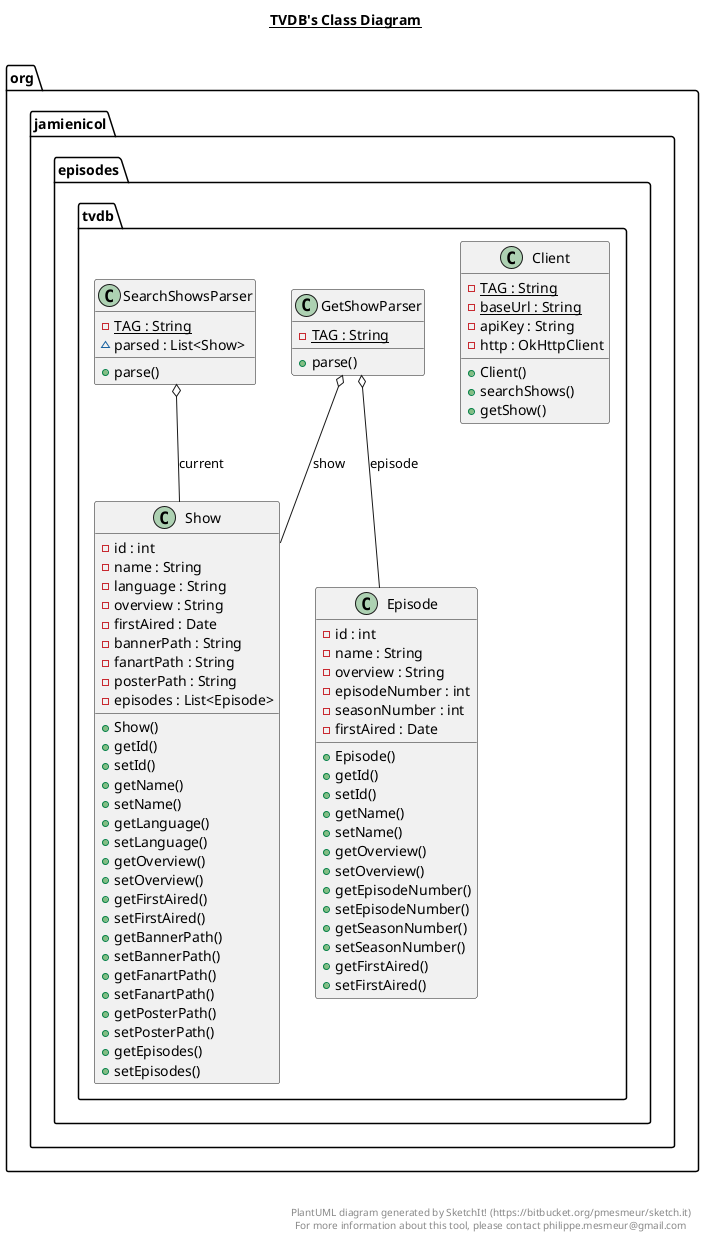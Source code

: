 @startuml

title __TVDB's Class Diagram__\n

  package org.jamienicol.episodes {
    package org.jamienicol.episodes.tvdb {
      class Client {
          {static} - TAG : String
          {static} - baseUrl : String
          - apiKey : String
          - http : OkHttpClient
          + Client()
          + searchShows()
          + getShow()
      }
    }
  }
  

  package org.jamienicol.episodes {
    package org.jamienicol.episodes.tvdb {
      class Episode {
          - id : int
          - name : String
          - overview : String
          - episodeNumber : int
          - seasonNumber : int
          - firstAired : Date
          + Episode()
          + getId()
          + setId()
          + getName()
          + setName()
          + getOverview()
          + setOverview()
          + getEpisodeNumber()
          + setEpisodeNumber()
          + getSeasonNumber()
          + setSeasonNumber()
          + getFirstAired()
          + setFirstAired()
      }
    }
  }
  

  package org.jamienicol.episodes {
    package org.jamienicol.episodes.tvdb {
      class GetShowParser {
          {static} - TAG : String
          + parse()
      }
    }
  }
  

  package org.jamienicol.episodes {
    package org.jamienicol.episodes.tvdb {
      class SearchShowsParser {
          {static} - TAG : String
          ~ parsed : List<Show>
          + parse()
      }
    }
  }
  

  package org.jamienicol.episodes {
    package org.jamienicol.episodes.tvdb {
      class Show {
          - id : int
          - name : String
          - language : String
          - overview : String
          - firstAired : Date
          - bannerPath : String
          - fanartPath : String
          - posterPath : String
          - episodes : List<Episode>
          + Show()
          + getId()
          + setId()
          + getName()
          + setName()
          + getLanguage()
          + setLanguage()
          + getOverview()
          + setOverview()
          + getFirstAired()
          + setFirstAired()
          + getBannerPath()
          + setBannerPath()
          + getFanartPath()
          + setFanartPath()
          + getPosterPath()
          + setPosterPath()
          + getEpisodes()
          + setEpisodes()
      }
    }
  }
  

  GetShowParser o-- Show : show
  GetShowParser o-- Episode : episode
  SearchShowsParser o-- Show : current


right footer


PlantUML diagram generated by SketchIt! (https://bitbucket.org/pmesmeur/sketch.it)
For more information about this tool, please contact philippe.mesmeur@gmail.com
endfooter

@enduml
